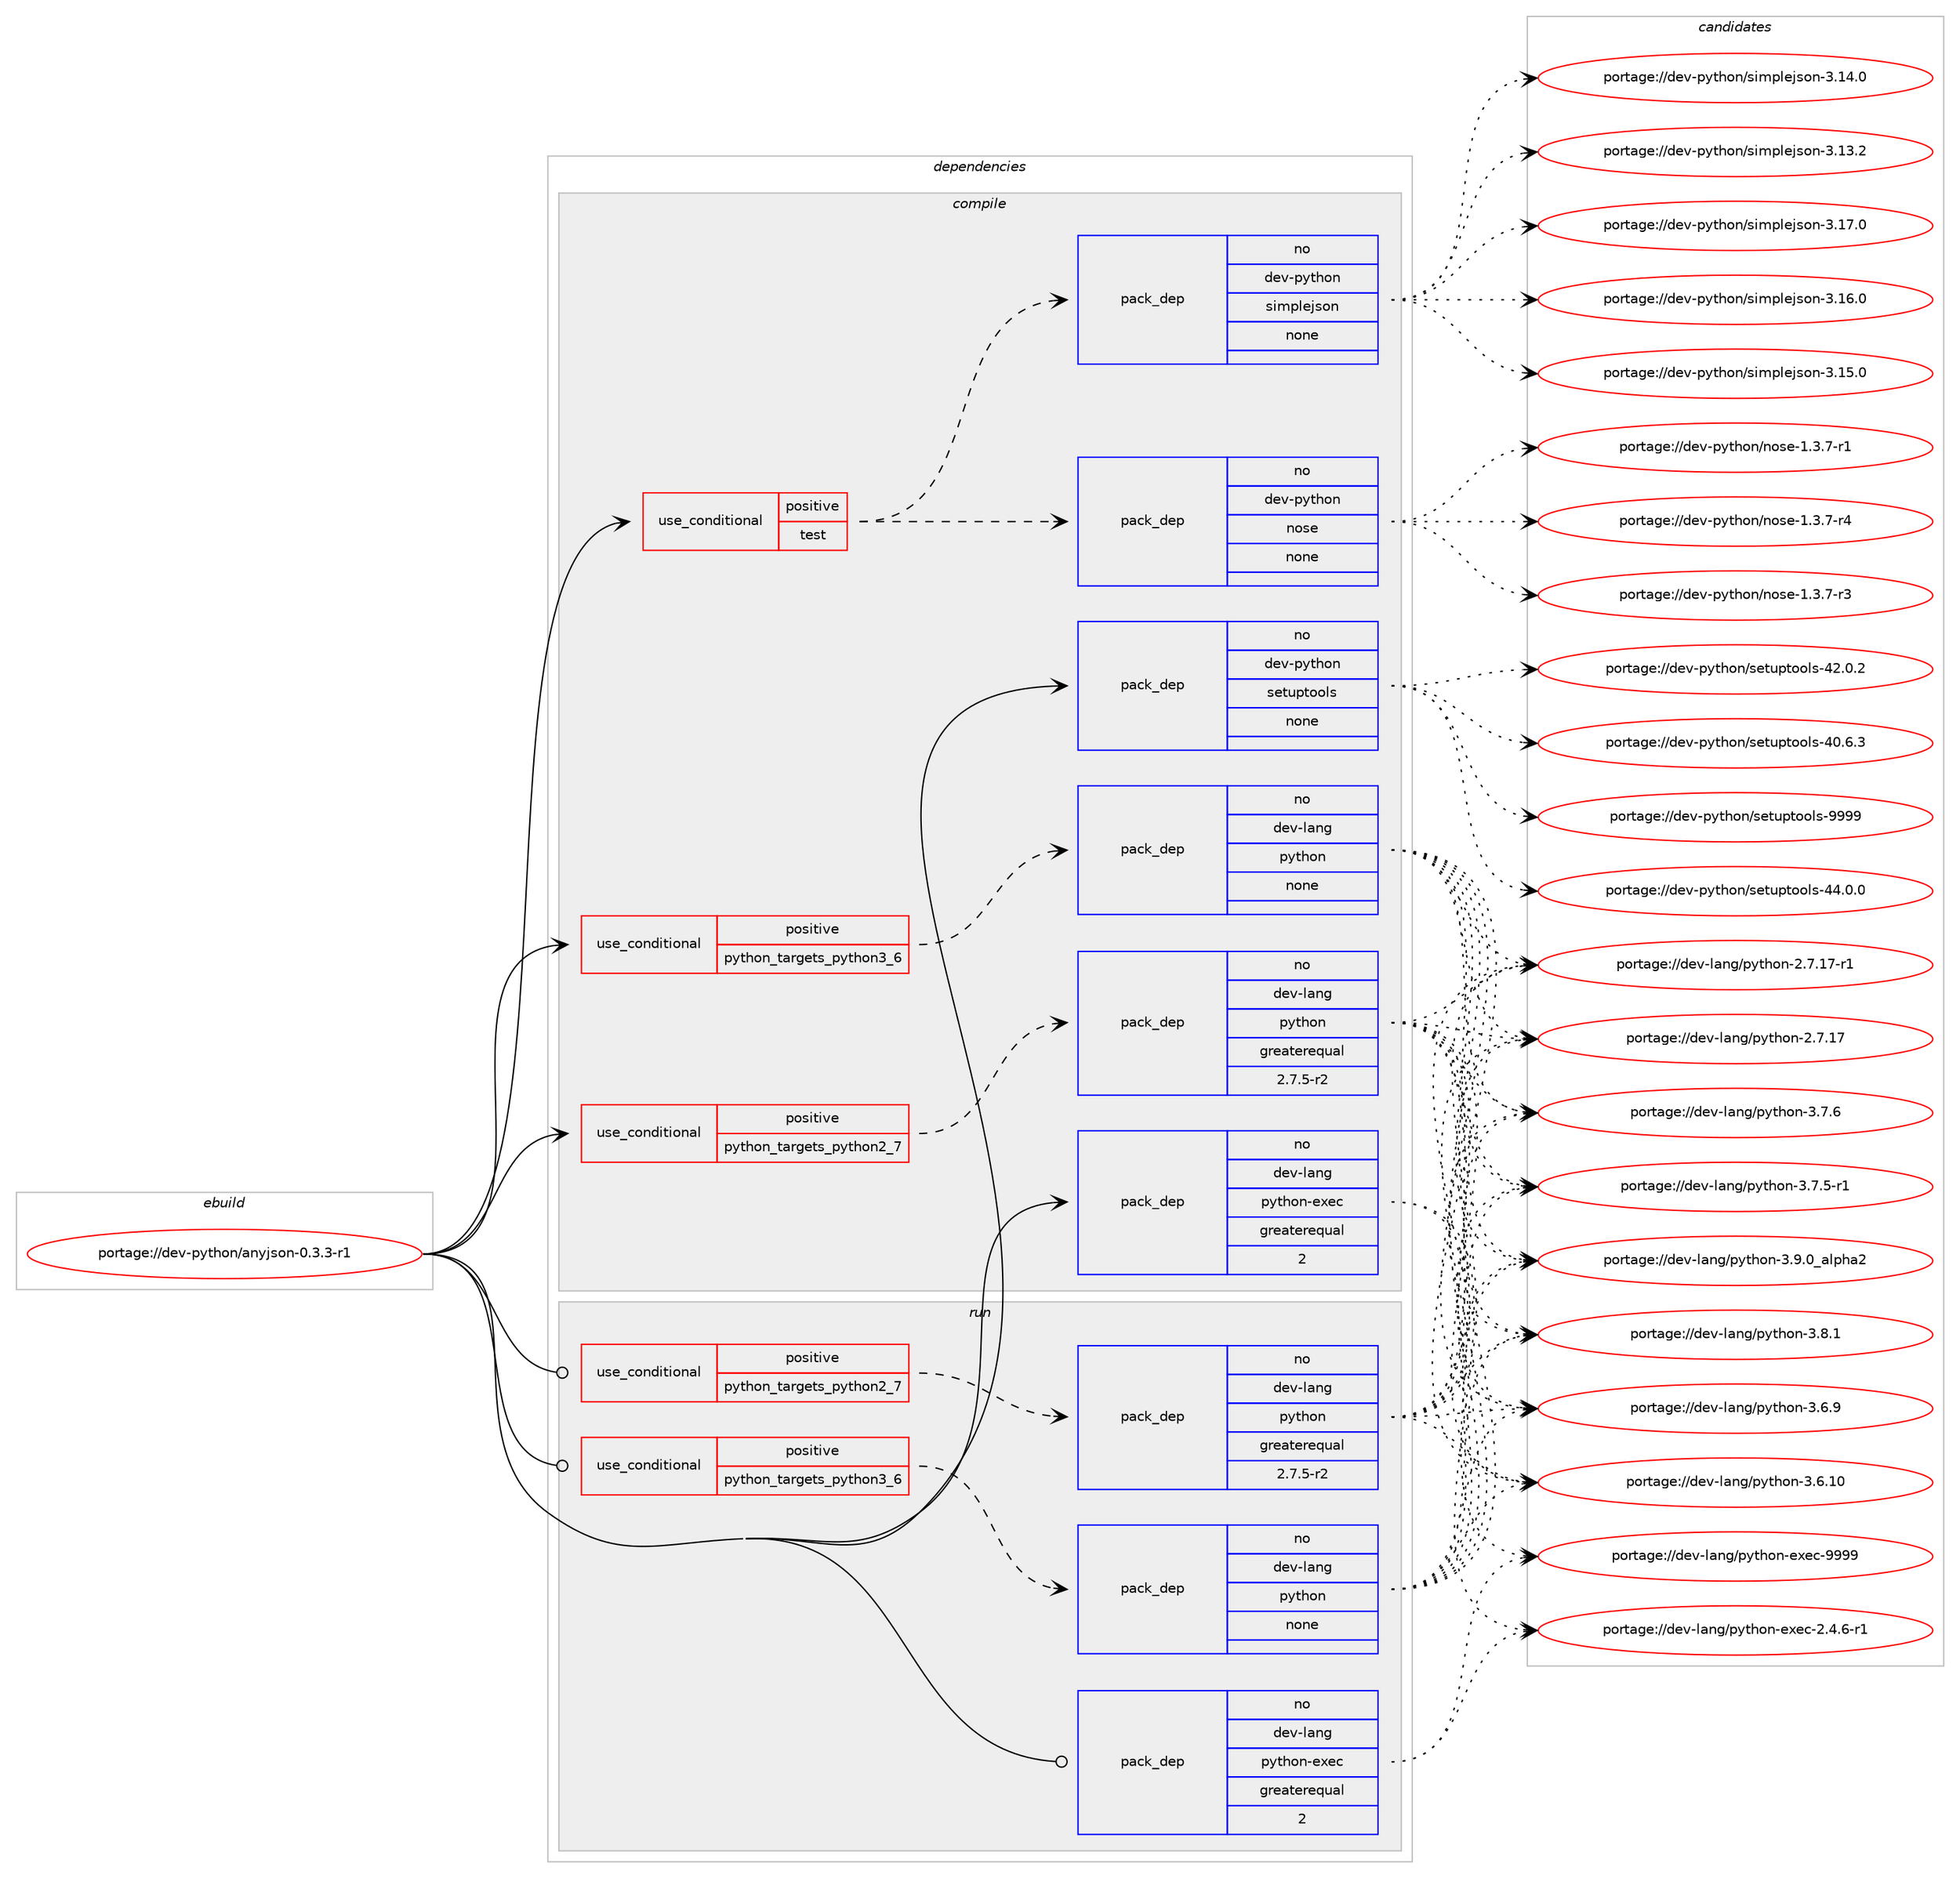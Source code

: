 digraph prolog {

# *************
# Graph options
# *************

newrank=true;
concentrate=true;
compound=true;
graph [rankdir=LR,fontname=Helvetica,fontsize=10,ranksep=1.5];#, ranksep=2.5, nodesep=0.2];
edge  [arrowhead=vee];
node  [fontname=Helvetica,fontsize=10];

# **********
# The ebuild
# **********

subgraph cluster_leftcol {
color=gray;
label=<<i>ebuild</i>>;
id [label="portage://dev-python/anyjson-0.3.3-r1", color=red, width=4, href="../dev-python/anyjson-0.3.3-r1.svg"];
}

# ****************
# The dependencies
# ****************

subgraph cluster_midcol {
color=gray;
label=<<i>dependencies</i>>;
subgraph cluster_compile {
fillcolor="#eeeeee";
style=filled;
label=<<i>compile</i>>;
subgraph cond119060 {
dependency471743 [label=<<TABLE BORDER="0" CELLBORDER="1" CELLSPACING="0" CELLPADDING="4"><TR><TD ROWSPAN="3" CELLPADDING="10">use_conditional</TD></TR><TR><TD>positive</TD></TR><TR><TD>python_targets_python2_7</TD></TR></TABLE>>, shape=none, color=red];
subgraph pack347668 {
dependency471744 [label=<<TABLE BORDER="0" CELLBORDER="1" CELLSPACING="0" CELLPADDING="4" WIDTH="220"><TR><TD ROWSPAN="6" CELLPADDING="30">pack_dep</TD></TR><TR><TD WIDTH="110">no</TD></TR><TR><TD>dev-lang</TD></TR><TR><TD>python</TD></TR><TR><TD>greaterequal</TD></TR><TR><TD>2.7.5-r2</TD></TR></TABLE>>, shape=none, color=blue];
}
dependency471743:e -> dependency471744:w [weight=20,style="dashed",arrowhead="vee"];
}
id:e -> dependency471743:w [weight=20,style="solid",arrowhead="vee"];
subgraph cond119061 {
dependency471745 [label=<<TABLE BORDER="0" CELLBORDER="1" CELLSPACING="0" CELLPADDING="4"><TR><TD ROWSPAN="3" CELLPADDING="10">use_conditional</TD></TR><TR><TD>positive</TD></TR><TR><TD>python_targets_python3_6</TD></TR></TABLE>>, shape=none, color=red];
subgraph pack347669 {
dependency471746 [label=<<TABLE BORDER="0" CELLBORDER="1" CELLSPACING="0" CELLPADDING="4" WIDTH="220"><TR><TD ROWSPAN="6" CELLPADDING="30">pack_dep</TD></TR><TR><TD WIDTH="110">no</TD></TR><TR><TD>dev-lang</TD></TR><TR><TD>python</TD></TR><TR><TD>none</TD></TR><TR><TD></TD></TR></TABLE>>, shape=none, color=blue];
}
dependency471745:e -> dependency471746:w [weight=20,style="dashed",arrowhead="vee"];
}
id:e -> dependency471745:w [weight=20,style="solid",arrowhead="vee"];
subgraph cond119062 {
dependency471747 [label=<<TABLE BORDER="0" CELLBORDER="1" CELLSPACING="0" CELLPADDING="4"><TR><TD ROWSPAN="3" CELLPADDING="10">use_conditional</TD></TR><TR><TD>positive</TD></TR><TR><TD>test</TD></TR></TABLE>>, shape=none, color=red];
subgraph pack347670 {
dependency471748 [label=<<TABLE BORDER="0" CELLBORDER="1" CELLSPACING="0" CELLPADDING="4" WIDTH="220"><TR><TD ROWSPAN="6" CELLPADDING="30">pack_dep</TD></TR><TR><TD WIDTH="110">no</TD></TR><TR><TD>dev-python</TD></TR><TR><TD>nose</TD></TR><TR><TD>none</TD></TR><TR><TD></TD></TR></TABLE>>, shape=none, color=blue];
}
dependency471747:e -> dependency471748:w [weight=20,style="dashed",arrowhead="vee"];
subgraph pack347671 {
dependency471749 [label=<<TABLE BORDER="0" CELLBORDER="1" CELLSPACING="0" CELLPADDING="4" WIDTH="220"><TR><TD ROWSPAN="6" CELLPADDING="30">pack_dep</TD></TR><TR><TD WIDTH="110">no</TD></TR><TR><TD>dev-python</TD></TR><TR><TD>simplejson</TD></TR><TR><TD>none</TD></TR><TR><TD></TD></TR></TABLE>>, shape=none, color=blue];
}
dependency471747:e -> dependency471749:w [weight=20,style="dashed",arrowhead="vee"];
}
id:e -> dependency471747:w [weight=20,style="solid",arrowhead="vee"];
subgraph pack347672 {
dependency471750 [label=<<TABLE BORDER="0" CELLBORDER="1" CELLSPACING="0" CELLPADDING="4" WIDTH="220"><TR><TD ROWSPAN="6" CELLPADDING="30">pack_dep</TD></TR><TR><TD WIDTH="110">no</TD></TR><TR><TD>dev-lang</TD></TR><TR><TD>python-exec</TD></TR><TR><TD>greaterequal</TD></TR><TR><TD>2</TD></TR></TABLE>>, shape=none, color=blue];
}
id:e -> dependency471750:w [weight=20,style="solid",arrowhead="vee"];
subgraph pack347673 {
dependency471751 [label=<<TABLE BORDER="0" CELLBORDER="1" CELLSPACING="0" CELLPADDING="4" WIDTH="220"><TR><TD ROWSPAN="6" CELLPADDING="30">pack_dep</TD></TR><TR><TD WIDTH="110">no</TD></TR><TR><TD>dev-python</TD></TR><TR><TD>setuptools</TD></TR><TR><TD>none</TD></TR><TR><TD></TD></TR></TABLE>>, shape=none, color=blue];
}
id:e -> dependency471751:w [weight=20,style="solid",arrowhead="vee"];
}
subgraph cluster_compileandrun {
fillcolor="#eeeeee";
style=filled;
label=<<i>compile and run</i>>;
}
subgraph cluster_run {
fillcolor="#eeeeee";
style=filled;
label=<<i>run</i>>;
subgraph cond119063 {
dependency471752 [label=<<TABLE BORDER="0" CELLBORDER="1" CELLSPACING="0" CELLPADDING="4"><TR><TD ROWSPAN="3" CELLPADDING="10">use_conditional</TD></TR><TR><TD>positive</TD></TR><TR><TD>python_targets_python2_7</TD></TR></TABLE>>, shape=none, color=red];
subgraph pack347674 {
dependency471753 [label=<<TABLE BORDER="0" CELLBORDER="1" CELLSPACING="0" CELLPADDING="4" WIDTH="220"><TR><TD ROWSPAN="6" CELLPADDING="30">pack_dep</TD></TR><TR><TD WIDTH="110">no</TD></TR><TR><TD>dev-lang</TD></TR><TR><TD>python</TD></TR><TR><TD>greaterequal</TD></TR><TR><TD>2.7.5-r2</TD></TR></TABLE>>, shape=none, color=blue];
}
dependency471752:e -> dependency471753:w [weight=20,style="dashed",arrowhead="vee"];
}
id:e -> dependency471752:w [weight=20,style="solid",arrowhead="odot"];
subgraph cond119064 {
dependency471754 [label=<<TABLE BORDER="0" CELLBORDER="1" CELLSPACING="0" CELLPADDING="4"><TR><TD ROWSPAN="3" CELLPADDING="10">use_conditional</TD></TR><TR><TD>positive</TD></TR><TR><TD>python_targets_python3_6</TD></TR></TABLE>>, shape=none, color=red];
subgraph pack347675 {
dependency471755 [label=<<TABLE BORDER="0" CELLBORDER="1" CELLSPACING="0" CELLPADDING="4" WIDTH="220"><TR><TD ROWSPAN="6" CELLPADDING="30">pack_dep</TD></TR><TR><TD WIDTH="110">no</TD></TR><TR><TD>dev-lang</TD></TR><TR><TD>python</TD></TR><TR><TD>none</TD></TR><TR><TD></TD></TR></TABLE>>, shape=none, color=blue];
}
dependency471754:e -> dependency471755:w [weight=20,style="dashed",arrowhead="vee"];
}
id:e -> dependency471754:w [weight=20,style="solid",arrowhead="odot"];
subgraph pack347676 {
dependency471756 [label=<<TABLE BORDER="0" CELLBORDER="1" CELLSPACING="0" CELLPADDING="4" WIDTH="220"><TR><TD ROWSPAN="6" CELLPADDING="30">pack_dep</TD></TR><TR><TD WIDTH="110">no</TD></TR><TR><TD>dev-lang</TD></TR><TR><TD>python-exec</TD></TR><TR><TD>greaterequal</TD></TR><TR><TD>2</TD></TR></TABLE>>, shape=none, color=blue];
}
id:e -> dependency471756:w [weight=20,style="solid",arrowhead="odot"];
}
}

# **************
# The candidates
# **************

subgraph cluster_choices {
rank=same;
color=gray;
label=<<i>candidates</i>>;

subgraph choice347668 {
color=black;
nodesep=1;
choice10010111845108971101034711212111610411111045514657464895971081121049750 [label="portage://dev-lang/python-3.9.0_alpha2", color=red, width=4,href="../dev-lang/python-3.9.0_alpha2.svg"];
choice100101118451089711010347112121116104111110455146564649 [label="portage://dev-lang/python-3.8.1", color=red, width=4,href="../dev-lang/python-3.8.1.svg"];
choice100101118451089711010347112121116104111110455146554654 [label="portage://dev-lang/python-3.7.6", color=red, width=4,href="../dev-lang/python-3.7.6.svg"];
choice1001011184510897110103471121211161041111104551465546534511449 [label="portage://dev-lang/python-3.7.5-r1", color=red, width=4,href="../dev-lang/python-3.7.5-r1.svg"];
choice100101118451089711010347112121116104111110455146544657 [label="portage://dev-lang/python-3.6.9", color=red, width=4,href="../dev-lang/python-3.6.9.svg"];
choice10010111845108971101034711212111610411111045514654464948 [label="portage://dev-lang/python-3.6.10", color=red, width=4,href="../dev-lang/python-3.6.10.svg"];
choice100101118451089711010347112121116104111110455046554649554511449 [label="portage://dev-lang/python-2.7.17-r1", color=red, width=4,href="../dev-lang/python-2.7.17-r1.svg"];
choice10010111845108971101034711212111610411111045504655464955 [label="portage://dev-lang/python-2.7.17", color=red, width=4,href="../dev-lang/python-2.7.17.svg"];
dependency471744:e -> choice10010111845108971101034711212111610411111045514657464895971081121049750:w [style=dotted,weight="100"];
dependency471744:e -> choice100101118451089711010347112121116104111110455146564649:w [style=dotted,weight="100"];
dependency471744:e -> choice100101118451089711010347112121116104111110455146554654:w [style=dotted,weight="100"];
dependency471744:e -> choice1001011184510897110103471121211161041111104551465546534511449:w [style=dotted,weight="100"];
dependency471744:e -> choice100101118451089711010347112121116104111110455146544657:w [style=dotted,weight="100"];
dependency471744:e -> choice10010111845108971101034711212111610411111045514654464948:w [style=dotted,weight="100"];
dependency471744:e -> choice100101118451089711010347112121116104111110455046554649554511449:w [style=dotted,weight="100"];
dependency471744:e -> choice10010111845108971101034711212111610411111045504655464955:w [style=dotted,weight="100"];
}
subgraph choice347669 {
color=black;
nodesep=1;
choice10010111845108971101034711212111610411111045514657464895971081121049750 [label="portage://dev-lang/python-3.9.0_alpha2", color=red, width=4,href="../dev-lang/python-3.9.0_alpha2.svg"];
choice100101118451089711010347112121116104111110455146564649 [label="portage://dev-lang/python-3.8.1", color=red, width=4,href="../dev-lang/python-3.8.1.svg"];
choice100101118451089711010347112121116104111110455146554654 [label="portage://dev-lang/python-3.7.6", color=red, width=4,href="../dev-lang/python-3.7.6.svg"];
choice1001011184510897110103471121211161041111104551465546534511449 [label="portage://dev-lang/python-3.7.5-r1", color=red, width=4,href="../dev-lang/python-3.7.5-r1.svg"];
choice100101118451089711010347112121116104111110455146544657 [label="portage://dev-lang/python-3.6.9", color=red, width=4,href="../dev-lang/python-3.6.9.svg"];
choice10010111845108971101034711212111610411111045514654464948 [label="portage://dev-lang/python-3.6.10", color=red, width=4,href="../dev-lang/python-3.6.10.svg"];
choice100101118451089711010347112121116104111110455046554649554511449 [label="portage://dev-lang/python-2.7.17-r1", color=red, width=4,href="../dev-lang/python-2.7.17-r1.svg"];
choice10010111845108971101034711212111610411111045504655464955 [label="portage://dev-lang/python-2.7.17", color=red, width=4,href="../dev-lang/python-2.7.17.svg"];
dependency471746:e -> choice10010111845108971101034711212111610411111045514657464895971081121049750:w [style=dotted,weight="100"];
dependency471746:e -> choice100101118451089711010347112121116104111110455146564649:w [style=dotted,weight="100"];
dependency471746:e -> choice100101118451089711010347112121116104111110455146554654:w [style=dotted,weight="100"];
dependency471746:e -> choice1001011184510897110103471121211161041111104551465546534511449:w [style=dotted,weight="100"];
dependency471746:e -> choice100101118451089711010347112121116104111110455146544657:w [style=dotted,weight="100"];
dependency471746:e -> choice10010111845108971101034711212111610411111045514654464948:w [style=dotted,weight="100"];
dependency471746:e -> choice100101118451089711010347112121116104111110455046554649554511449:w [style=dotted,weight="100"];
dependency471746:e -> choice10010111845108971101034711212111610411111045504655464955:w [style=dotted,weight="100"];
}
subgraph choice347670 {
color=black;
nodesep=1;
choice10010111845112121116104111110471101111151014549465146554511452 [label="portage://dev-python/nose-1.3.7-r4", color=red, width=4,href="../dev-python/nose-1.3.7-r4.svg"];
choice10010111845112121116104111110471101111151014549465146554511451 [label="portage://dev-python/nose-1.3.7-r3", color=red, width=4,href="../dev-python/nose-1.3.7-r3.svg"];
choice10010111845112121116104111110471101111151014549465146554511449 [label="portage://dev-python/nose-1.3.7-r1", color=red, width=4,href="../dev-python/nose-1.3.7-r1.svg"];
dependency471748:e -> choice10010111845112121116104111110471101111151014549465146554511452:w [style=dotted,weight="100"];
dependency471748:e -> choice10010111845112121116104111110471101111151014549465146554511451:w [style=dotted,weight="100"];
dependency471748:e -> choice10010111845112121116104111110471101111151014549465146554511449:w [style=dotted,weight="100"];
}
subgraph choice347671 {
color=black;
nodesep=1;
choice100101118451121211161041111104711510510911210810110611511111045514649554648 [label="portage://dev-python/simplejson-3.17.0", color=red, width=4,href="../dev-python/simplejson-3.17.0.svg"];
choice100101118451121211161041111104711510510911210810110611511111045514649544648 [label="portage://dev-python/simplejson-3.16.0", color=red, width=4,href="../dev-python/simplejson-3.16.0.svg"];
choice100101118451121211161041111104711510510911210810110611511111045514649534648 [label="portage://dev-python/simplejson-3.15.0", color=red, width=4,href="../dev-python/simplejson-3.15.0.svg"];
choice100101118451121211161041111104711510510911210810110611511111045514649524648 [label="portage://dev-python/simplejson-3.14.0", color=red, width=4,href="../dev-python/simplejson-3.14.0.svg"];
choice100101118451121211161041111104711510510911210810110611511111045514649514650 [label="portage://dev-python/simplejson-3.13.2", color=red, width=4,href="../dev-python/simplejson-3.13.2.svg"];
dependency471749:e -> choice100101118451121211161041111104711510510911210810110611511111045514649554648:w [style=dotted,weight="100"];
dependency471749:e -> choice100101118451121211161041111104711510510911210810110611511111045514649544648:w [style=dotted,weight="100"];
dependency471749:e -> choice100101118451121211161041111104711510510911210810110611511111045514649534648:w [style=dotted,weight="100"];
dependency471749:e -> choice100101118451121211161041111104711510510911210810110611511111045514649524648:w [style=dotted,weight="100"];
dependency471749:e -> choice100101118451121211161041111104711510510911210810110611511111045514649514650:w [style=dotted,weight="100"];
}
subgraph choice347672 {
color=black;
nodesep=1;
choice10010111845108971101034711212111610411111045101120101994557575757 [label="portage://dev-lang/python-exec-9999", color=red, width=4,href="../dev-lang/python-exec-9999.svg"];
choice10010111845108971101034711212111610411111045101120101994550465246544511449 [label="portage://dev-lang/python-exec-2.4.6-r1", color=red, width=4,href="../dev-lang/python-exec-2.4.6-r1.svg"];
dependency471750:e -> choice10010111845108971101034711212111610411111045101120101994557575757:w [style=dotted,weight="100"];
dependency471750:e -> choice10010111845108971101034711212111610411111045101120101994550465246544511449:w [style=dotted,weight="100"];
}
subgraph choice347673 {
color=black;
nodesep=1;
choice10010111845112121116104111110471151011161171121161111111081154557575757 [label="portage://dev-python/setuptools-9999", color=red, width=4,href="../dev-python/setuptools-9999.svg"];
choice100101118451121211161041111104711510111611711211611111110811545525246484648 [label="portage://dev-python/setuptools-44.0.0", color=red, width=4,href="../dev-python/setuptools-44.0.0.svg"];
choice100101118451121211161041111104711510111611711211611111110811545525046484650 [label="portage://dev-python/setuptools-42.0.2", color=red, width=4,href="../dev-python/setuptools-42.0.2.svg"];
choice100101118451121211161041111104711510111611711211611111110811545524846544651 [label="portage://dev-python/setuptools-40.6.3", color=red, width=4,href="../dev-python/setuptools-40.6.3.svg"];
dependency471751:e -> choice10010111845112121116104111110471151011161171121161111111081154557575757:w [style=dotted,weight="100"];
dependency471751:e -> choice100101118451121211161041111104711510111611711211611111110811545525246484648:w [style=dotted,weight="100"];
dependency471751:e -> choice100101118451121211161041111104711510111611711211611111110811545525046484650:w [style=dotted,weight="100"];
dependency471751:e -> choice100101118451121211161041111104711510111611711211611111110811545524846544651:w [style=dotted,weight="100"];
}
subgraph choice347674 {
color=black;
nodesep=1;
choice10010111845108971101034711212111610411111045514657464895971081121049750 [label="portage://dev-lang/python-3.9.0_alpha2", color=red, width=4,href="../dev-lang/python-3.9.0_alpha2.svg"];
choice100101118451089711010347112121116104111110455146564649 [label="portage://dev-lang/python-3.8.1", color=red, width=4,href="../dev-lang/python-3.8.1.svg"];
choice100101118451089711010347112121116104111110455146554654 [label="portage://dev-lang/python-3.7.6", color=red, width=4,href="../dev-lang/python-3.7.6.svg"];
choice1001011184510897110103471121211161041111104551465546534511449 [label="portage://dev-lang/python-3.7.5-r1", color=red, width=4,href="../dev-lang/python-3.7.5-r1.svg"];
choice100101118451089711010347112121116104111110455146544657 [label="portage://dev-lang/python-3.6.9", color=red, width=4,href="../dev-lang/python-3.6.9.svg"];
choice10010111845108971101034711212111610411111045514654464948 [label="portage://dev-lang/python-3.6.10", color=red, width=4,href="../dev-lang/python-3.6.10.svg"];
choice100101118451089711010347112121116104111110455046554649554511449 [label="portage://dev-lang/python-2.7.17-r1", color=red, width=4,href="../dev-lang/python-2.7.17-r1.svg"];
choice10010111845108971101034711212111610411111045504655464955 [label="portage://dev-lang/python-2.7.17", color=red, width=4,href="../dev-lang/python-2.7.17.svg"];
dependency471753:e -> choice10010111845108971101034711212111610411111045514657464895971081121049750:w [style=dotted,weight="100"];
dependency471753:e -> choice100101118451089711010347112121116104111110455146564649:w [style=dotted,weight="100"];
dependency471753:e -> choice100101118451089711010347112121116104111110455146554654:w [style=dotted,weight="100"];
dependency471753:e -> choice1001011184510897110103471121211161041111104551465546534511449:w [style=dotted,weight="100"];
dependency471753:e -> choice100101118451089711010347112121116104111110455146544657:w [style=dotted,weight="100"];
dependency471753:e -> choice10010111845108971101034711212111610411111045514654464948:w [style=dotted,weight="100"];
dependency471753:e -> choice100101118451089711010347112121116104111110455046554649554511449:w [style=dotted,weight="100"];
dependency471753:e -> choice10010111845108971101034711212111610411111045504655464955:w [style=dotted,weight="100"];
}
subgraph choice347675 {
color=black;
nodesep=1;
choice10010111845108971101034711212111610411111045514657464895971081121049750 [label="portage://dev-lang/python-3.9.0_alpha2", color=red, width=4,href="../dev-lang/python-3.9.0_alpha2.svg"];
choice100101118451089711010347112121116104111110455146564649 [label="portage://dev-lang/python-3.8.1", color=red, width=4,href="../dev-lang/python-3.8.1.svg"];
choice100101118451089711010347112121116104111110455146554654 [label="portage://dev-lang/python-3.7.6", color=red, width=4,href="../dev-lang/python-3.7.6.svg"];
choice1001011184510897110103471121211161041111104551465546534511449 [label="portage://dev-lang/python-3.7.5-r1", color=red, width=4,href="../dev-lang/python-3.7.5-r1.svg"];
choice100101118451089711010347112121116104111110455146544657 [label="portage://dev-lang/python-3.6.9", color=red, width=4,href="../dev-lang/python-3.6.9.svg"];
choice10010111845108971101034711212111610411111045514654464948 [label="portage://dev-lang/python-3.6.10", color=red, width=4,href="../dev-lang/python-3.6.10.svg"];
choice100101118451089711010347112121116104111110455046554649554511449 [label="portage://dev-lang/python-2.7.17-r1", color=red, width=4,href="../dev-lang/python-2.7.17-r1.svg"];
choice10010111845108971101034711212111610411111045504655464955 [label="portage://dev-lang/python-2.7.17", color=red, width=4,href="../dev-lang/python-2.7.17.svg"];
dependency471755:e -> choice10010111845108971101034711212111610411111045514657464895971081121049750:w [style=dotted,weight="100"];
dependency471755:e -> choice100101118451089711010347112121116104111110455146564649:w [style=dotted,weight="100"];
dependency471755:e -> choice100101118451089711010347112121116104111110455146554654:w [style=dotted,weight="100"];
dependency471755:e -> choice1001011184510897110103471121211161041111104551465546534511449:w [style=dotted,weight="100"];
dependency471755:e -> choice100101118451089711010347112121116104111110455146544657:w [style=dotted,weight="100"];
dependency471755:e -> choice10010111845108971101034711212111610411111045514654464948:w [style=dotted,weight="100"];
dependency471755:e -> choice100101118451089711010347112121116104111110455046554649554511449:w [style=dotted,weight="100"];
dependency471755:e -> choice10010111845108971101034711212111610411111045504655464955:w [style=dotted,weight="100"];
}
subgraph choice347676 {
color=black;
nodesep=1;
choice10010111845108971101034711212111610411111045101120101994557575757 [label="portage://dev-lang/python-exec-9999", color=red, width=4,href="../dev-lang/python-exec-9999.svg"];
choice10010111845108971101034711212111610411111045101120101994550465246544511449 [label="portage://dev-lang/python-exec-2.4.6-r1", color=red, width=4,href="../dev-lang/python-exec-2.4.6-r1.svg"];
dependency471756:e -> choice10010111845108971101034711212111610411111045101120101994557575757:w [style=dotted,weight="100"];
dependency471756:e -> choice10010111845108971101034711212111610411111045101120101994550465246544511449:w [style=dotted,weight="100"];
}
}

}
